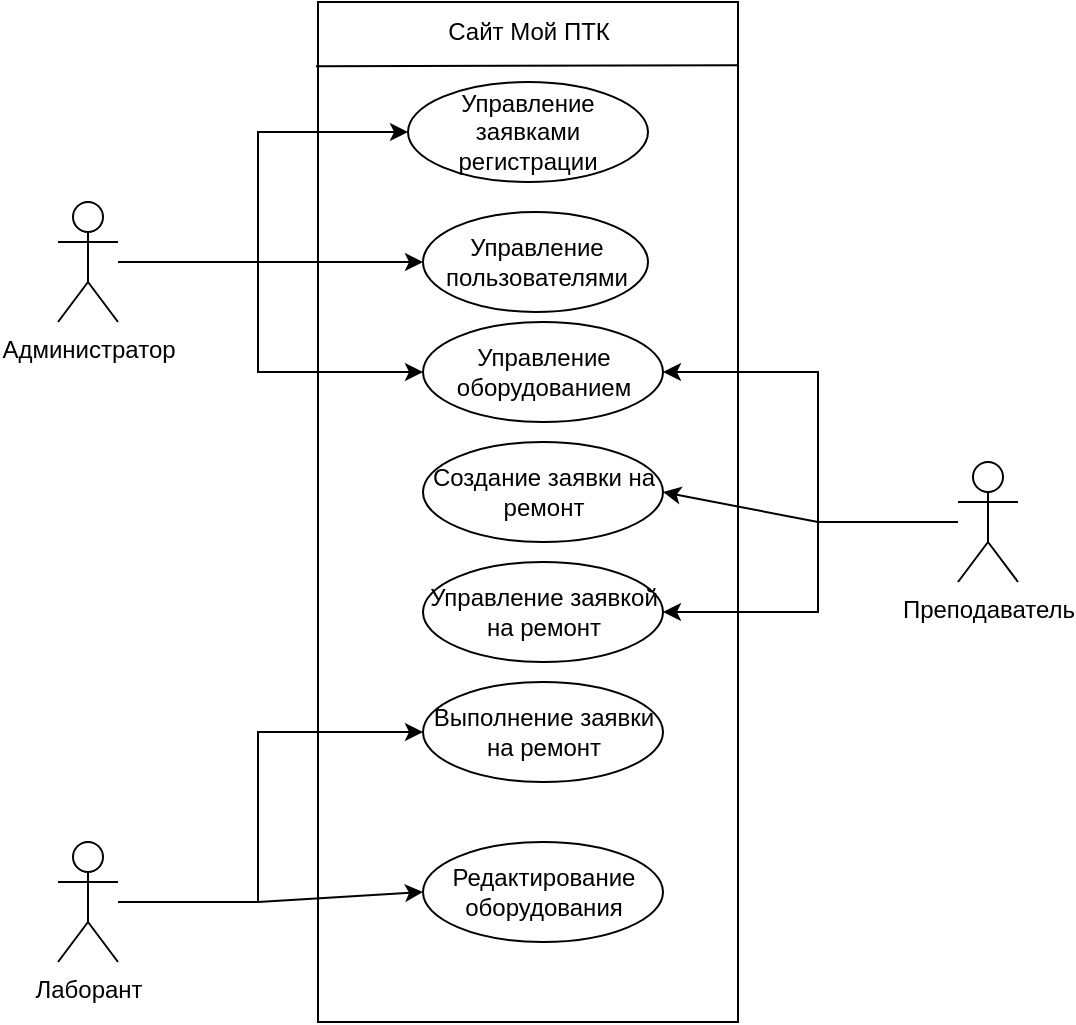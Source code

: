 <mxfile version="26.2.14">
  <diagram id="P4fSxQIS_bYZbaJyJAJP" name="Страница — 1">
    <mxGraphModel dx="1244" dy="707" grid="1" gridSize="10" guides="1" tooltips="1" connect="1" arrows="1" fold="1" page="1" pageScale="1" pageWidth="827" pageHeight="1169" math="0" shadow="0">
      <root>
        <mxCell id="0" />
        <mxCell id="1" parent="0" />
        <mxCell id="2UO7JZK0lGJNJoQ7e2ok-1" value="" style="rounded=0;whiteSpace=wrap;html=1;" vertex="1" parent="1">
          <mxGeometry x="270" y="50" width="210" height="510" as="geometry" />
        </mxCell>
        <mxCell id="2UO7JZK0lGJNJoQ7e2ok-2" value="" style="endArrow=none;html=1;rounded=0;exitX=-0.005;exitY=0.063;exitDx=0;exitDy=0;exitPerimeter=0;entryX=0.999;entryY=0.062;entryDx=0;entryDy=0;entryPerimeter=0;" edge="1" parent="1" source="2UO7JZK0lGJNJoQ7e2ok-1" target="2UO7JZK0lGJNJoQ7e2ok-1">
          <mxGeometry width="50" height="50" relative="1" as="geometry">
            <mxPoint x="330" y="140" as="sourcePoint" />
            <mxPoint x="380" y="90" as="targetPoint" />
          </mxGeometry>
        </mxCell>
        <mxCell id="2UO7JZK0lGJNJoQ7e2ok-3" value="Сайт Мой ПТК" style="text;html=1;align=center;verticalAlign=middle;whiteSpace=wrap;rounded=0;" vertex="1" parent="1">
          <mxGeometry x="327.5" y="50" width="95" height="30" as="geometry" />
        </mxCell>
        <mxCell id="2UO7JZK0lGJNJoQ7e2ok-4" value="Администратор" style="shape=umlActor;verticalLabelPosition=bottom;verticalAlign=top;html=1;outlineConnect=0;" vertex="1" parent="1">
          <mxGeometry x="140" y="150" width="30" height="60" as="geometry" />
        </mxCell>
        <mxCell id="2UO7JZK0lGJNJoQ7e2ok-5" value="" style="endArrow=classic;html=1;rounded=0;entryX=0;entryY=0.5;entryDx=0;entryDy=0;" edge="1" parent="1" source="2UO7JZK0lGJNJoQ7e2ok-4" target="2UO7JZK0lGJNJoQ7e2ok-6">
          <mxGeometry width="50" height="50" relative="1" as="geometry">
            <mxPoint x="180" y="180" as="sourcePoint" />
            <mxPoint x="230" y="180" as="targetPoint" />
            <Array as="points">
              <mxPoint x="240" y="180" />
              <mxPoint x="240" y="115" />
            </Array>
          </mxGeometry>
        </mxCell>
        <mxCell id="2UO7JZK0lGJNJoQ7e2ok-6" value="Управление заявками регистрации" style="ellipse;whiteSpace=wrap;html=1;" vertex="1" parent="1">
          <mxGeometry x="315" y="90" width="120" height="50" as="geometry" />
        </mxCell>
        <mxCell id="2UO7JZK0lGJNJoQ7e2ok-9" value="Управление пользователями" style="ellipse;whiteSpace=wrap;html=1;" vertex="1" parent="1">
          <mxGeometry x="322.5" y="155" width="112.5" height="50" as="geometry" />
        </mxCell>
        <mxCell id="2UO7JZK0lGJNJoQ7e2ok-10" value="Управление оборудованием" style="ellipse;whiteSpace=wrap;html=1;" vertex="1" parent="1">
          <mxGeometry x="322.5" y="210" width="120" height="50" as="geometry" />
        </mxCell>
        <mxCell id="2UO7JZK0lGJNJoQ7e2ok-11" value="" style="endArrow=classic;html=1;rounded=0;entryX=0;entryY=0.5;entryDx=0;entryDy=0;" edge="1" parent="1" target="2UO7JZK0lGJNJoQ7e2ok-9">
          <mxGeometry width="50" height="50" relative="1" as="geometry">
            <mxPoint x="240" y="180" as="sourcePoint" />
            <mxPoint x="220" y="240" as="targetPoint" />
          </mxGeometry>
        </mxCell>
        <mxCell id="2UO7JZK0lGJNJoQ7e2ok-12" value="" style="endArrow=classic;html=1;rounded=0;entryX=0;entryY=0.5;entryDx=0;entryDy=0;" edge="1" parent="1" target="2UO7JZK0lGJNJoQ7e2ok-10">
          <mxGeometry width="50" height="50" relative="1" as="geometry">
            <mxPoint x="240" y="180" as="sourcePoint" />
            <mxPoint x="250" y="250" as="targetPoint" />
            <Array as="points">
              <mxPoint x="240" y="235" />
            </Array>
          </mxGeometry>
        </mxCell>
        <mxCell id="2UO7JZK0lGJNJoQ7e2ok-13" value="Преподаватель" style="shape=umlActor;verticalLabelPosition=bottom;verticalAlign=top;html=1;outlineConnect=0;" vertex="1" parent="1">
          <mxGeometry x="590" y="280" width="30" height="60" as="geometry" />
        </mxCell>
        <mxCell id="2UO7JZK0lGJNJoQ7e2ok-14" value="Создание заявки на ремонт" style="ellipse;whiteSpace=wrap;html=1;" vertex="1" parent="1">
          <mxGeometry x="322.5" y="270" width="120" height="50" as="geometry" />
        </mxCell>
        <mxCell id="2UO7JZK0lGJNJoQ7e2ok-15" value="Управление заявкой на ремонт" style="ellipse;whiteSpace=wrap;html=1;" vertex="1" parent="1">
          <mxGeometry x="322.5" y="330" width="120" height="50" as="geometry" />
        </mxCell>
        <mxCell id="2UO7JZK0lGJNJoQ7e2ok-16" value="" style="endArrow=classic;html=1;rounded=0;entryX=1;entryY=0.5;entryDx=0;entryDy=0;" edge="1" parent="1" source="2UO7JZK0lGJNJoQ7e2ok-13" target="2UO7JZK0lGJNJoQ7e2ok-10">
          <mxGeometry width="50" height="50" relative="1" as="geometry">
            <mxPoint x="570" y="250" as="sourcePoint" />
            <mxPoint x="620" y="200" as="targetPoint" />
            <Array as="points">
              <mxPoint x="520" y="310" />
              <mxPoint x="520" y="235" />
            </Array>
          </mxGeometry>
        </mxCell>
        <mxCell id="2UO7JZK0lGJNJoQ7e2ok-17" value="" style="endArrow=classic;html=1;rounded=0;entryX=1;entryY=0.5;entryDx=0;entryDy=0;" edge="1" parent="1" target="2UO7JZK0lGJNJoQ7e2ok-14">
          <mxGeometry width="50" height="50" relative="1" as="geometry">
            <mxPoint x="520" y="310" as="sourcePoint" />
            <mxPoint x="690" y="430" as="targetPoint" />
          </mxGeometry>
        </mxCell>
        <mxCell id="2UO7JZK0lGJNJoQ7e2ok-18" value="" style="endArrow=classic;html=1;rounded=0;entryX=1;entryY=0.5;entryDx=0;entryDy=0;" edge="1" parent="1" target="2UO7JZK0lGJNJoQ7e2ok-15">
          <mxGeometry width="50" height="50" relative="1" as="geometry">
            <mxPoint x="520" y="310" as="sourcePoint" />
            <mxPoint x="453" y="305" as="targetPoint" />
            <Array as="points">
              <mxPoint x="520" y="355" />
            </Array>
          </mxGeometry>
        </mxCell>
        <mxCell id="2UO7JZK0lGJNJoQ7e2ok-19" value="Выполнение заявки на ремонт" style="ellipse;whiteSpace=wrap;html=1;" vertex="1" parent="1">
          <mxGeometry x="322.5" y="390" width="120" height="50" as="geometry" />
        </mxCell>
        <mxCell id="2UO7JZK0lGJNJoQ7e2ok-20" value="Редактирование оборудования" style="ellipse;whiteSpace=wrap;html=1;" vertex="1" parent="1">
          <mxGeometry x="322.5" y="470" width="120" height="50" as="geometry" />
        </mxCell>
        <mxCell id="2UO7JZK0lGJNJoQ7e2ok-21" value="Лаборант" style="shape=umlActor;verticalLabelPosition=bottom;verticalAlign=top;html=1;outlineConnect=0;" vertex="1" parent="1">
          <mxGeometry x="140" y="470" width="30" height="60" as="geometry" />
        </mxCell>
        <mxCell id="2UO7JZK0lGJNJoQ7e2ok-22" value="" style="endArrow=classic;html=1;rounded=0;entryX=0;entryY=0.5;entryDx=0;entryDy=0;" edge="1" parent="1" source="2UO7JZK0lGJNJoQ7e2ok-21" target="2UO7JZK0lGJNJoQ7e2ok-19">
          <mxGeometry width="50" height="50" relative="1" as="geometry">
            <mxPoint x="240" y="450" as="sourcePoint" />
            <mxPoint x="290" y="400" as="targetPoint" />
            <Array as="points">
              <mxPoint x="240" y="500" />
              <mxPoint x="240" y="415" />
            </Array>
          </mxGeometry>
        </mxCell>
        <mxCell id="2UO7JZK0lGJNJoQ7e2ok-23" value="" style="endArrow=classic;html=1;rounded=0;entryX=0;entryY=0.5;entryDx=0;entryDy=0;" edge="1" parent="1" target="2UO7JZK0lGJNJoQ7e2ok-20">
          <mxGeometry width="50" height="50" relative="1" as="geometry">
            <mxPoint x="240" y="500" as="sourcePoint" />
            <mxPoint x="320" y="600" as="targetPoint" />
          </mxGeometry>
        </mxCell>
      </root>
    </mxGraphModel>
  </diagram>
</mxfile>
